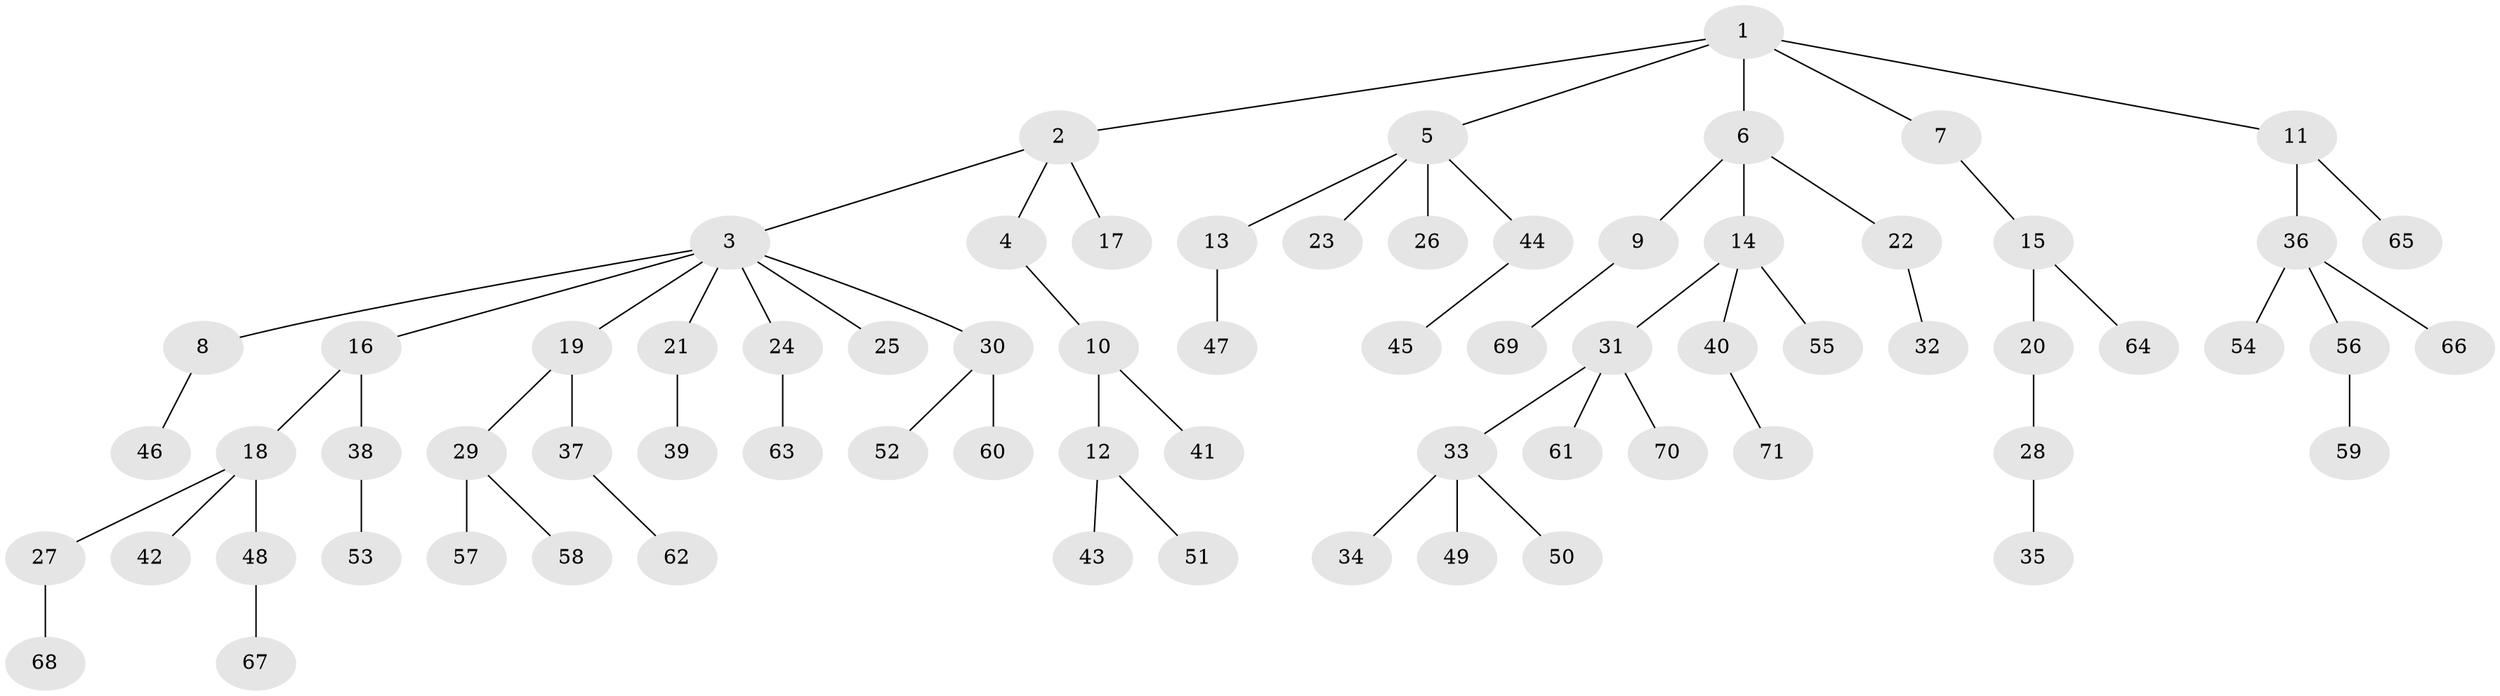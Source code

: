 // coarse degree distribution, {7: 0.021739130434782608, 4: 0.06521739130434782, 9: 0.021739130434782608, 5: 0.021739130434782608, 3: 0.15217391304347827, 1: 0.6521739130434783, 2: 0.06521739130434782}
// Generated by graph-tools (version 1.1) at 2025/42/03/06/25 10:42:06]
// undirected, 71 vertices, 70 edges
graph export_dot {
graph [start="1"]
  node [color=gray90,style=filled];
  1;
  2;
  3;
  4;
  5;
  6;
  7;
  8;
  9;
  10;
  11;
  12;
  13;
  14;
  15;
  16;
  17;
  18;
  19;
  20;
  21;
  22;
  23;
  24;
  25;
  26;
  27;
  28;
  29;
  30;
  31;
  32;
  33;
  34;
  35;
  36;
  37;
  38;
  39;
  40;
  41;
  42;
  43;
  44;
  45;
  46;
  47;
  48;
  49;
  50;
  51;
  52;
  53;
  54;
  55;
  56;
  57;
  58;
  59;
  60;
  61;
  62;
  63;
  64;
  65;
  66;
  67;
  68;
  69;
  70;
  71;
  1 -- 2;
  1 -- 5;
  1 -- 6;
  1 -- 7;
  1 -- 11;
  2 -- 3;
  2 -- 4;
  2 -- 17;
  3 -- 8;
  3 -- 16;
  3 -- 19;
  3 -- 21;
  3 -- 24;
  3 -- 25;
  3 -- 30;
  4 -- 10;
  5 -- 13;
  5 -- 23;
  5 -- 26;
  5 -- 44;
  6 -- 9;
  6 -- 14;
  6 -- 22;
  7 -- 15;
  8 -- 46;
  9 -- 69;
  10 -- 12;
  10 -- 41;
  11 -- 36;
  11 -- 65;
  12 -- 43;
  12 -- 51;
  13 -- 47;
  14 -- 31;
  14 -- 40;
  14 -- 55;
  15 -- 20;
  15 -- 64;
  16 -- 18;
  16 -- 38;
  18 -- 27;
  18 -- 42;
  18 -- 48;
  19 -- 29;
  19 -- 37;
  20 -- 28;
  21 -- 39;
  22 -- 32;
  24 -- 63;
  27 -- 68;
  28 -- 35;
  29 -- 57;
  29 -- 58;
  30 -- 52;
  30 -- 60;
  31 -- 33;
  31 -- 61;
  31 -- 70;
  33 -- 34;
  33 -- 49;
  33 -- 50;
  36 -- 54;
  36 -- 56;
  36 -- 66;
  37 -- 62;
  38 -- 53;
  40 -- 71;
  44 -- 45;
  48 -- 67;
  56 -- 59;
}
